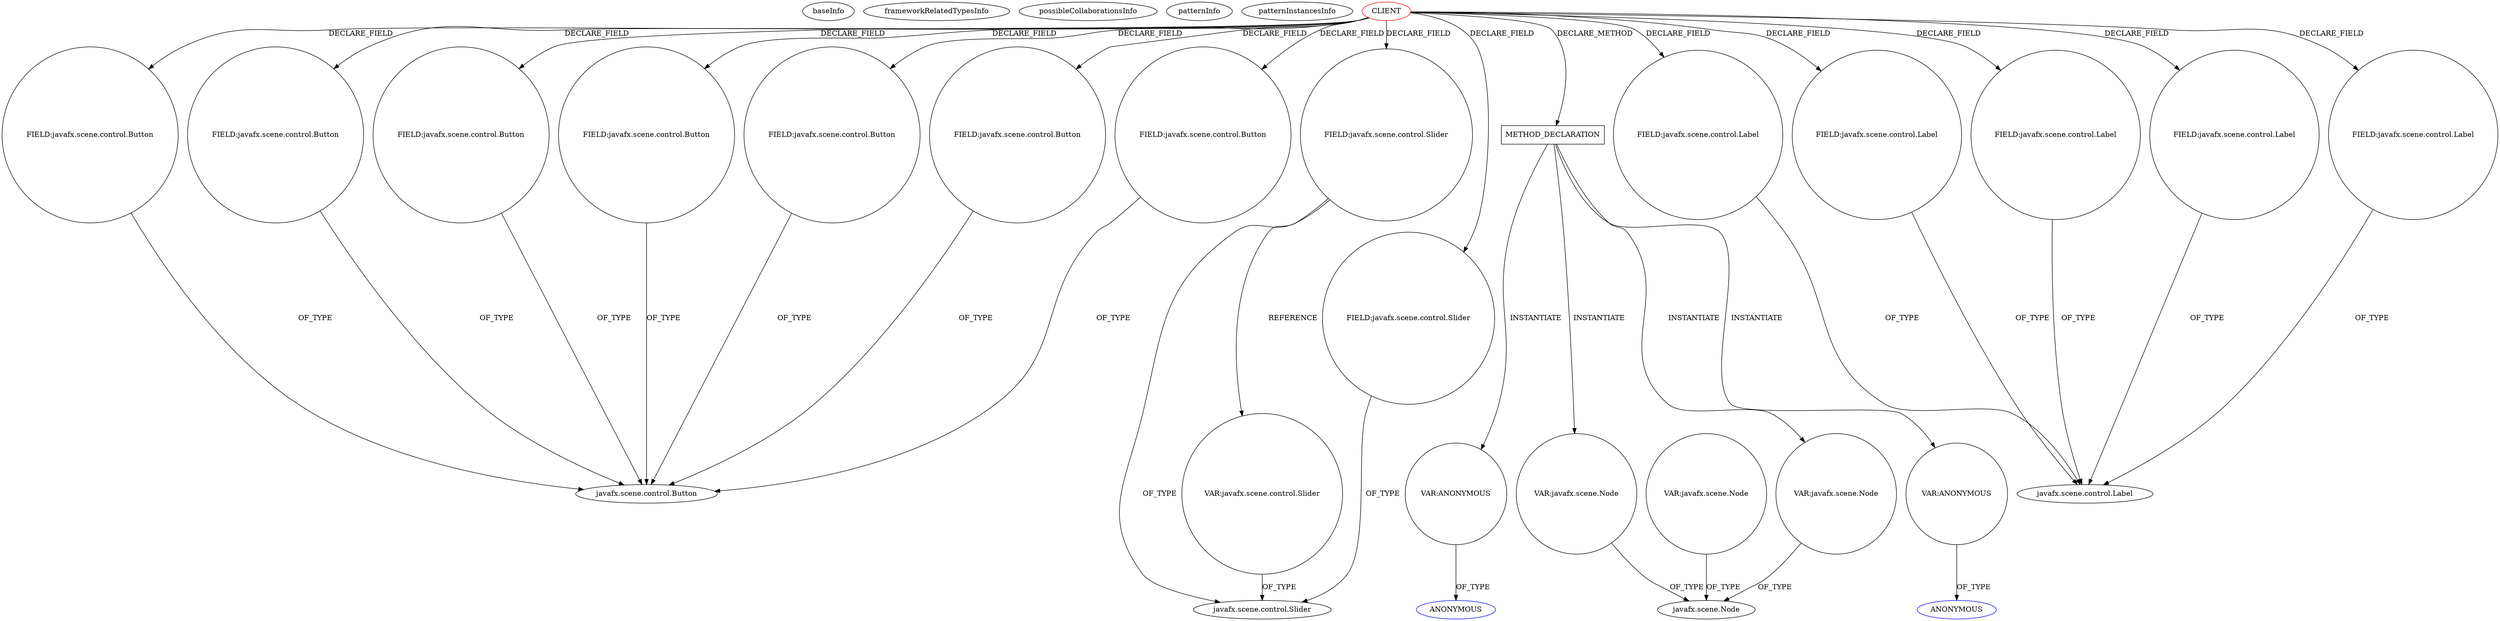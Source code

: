 digraph {
baseInfo[graphId=1201,category="pattern",isAnonymous=false,possibleRelation=false]
frameworkRelatedTypesInfo[]
possibleCollaborationsInfo[]
patternInfo[frequency=2.0,patternRootClient=0]
patternInstancesInfo[0="candybibby-Snake~/candybibby-Snake/Snake-master/src/graphicsJavaFX/Controller.java~Controller~2239",1="if12b051-SWP_Paint~/if12b051-SWP_Paint/SWP_Paint-master/SWP_Paint/src/gui/MainController.java~MainController~3089"]
41[label="javafx.scene.control.Slider",vertexType="FRAMEWORK_CLASS_TYPE",isFrameworkType=false]
78[label="FIELD:javafx.scene.control.Slider",vertexType="FIELD_DECLARATION",isFrameworkType=false,shape=circle]
0[label="CLIENT",vertexType="ROOT_CLIENT_CLASS_DECLARATION",isFrameworkType=false,color=red]
14[label="FIELD:javafx.scene.control.Button",vertexType="FIELD_DECLARATION",isFrameworkType=false,shape=circle]
6[label="FIELD:javafx.scene.control.Button",vertexType="FIELD_DECLARATION",isFrameworkType=false,shape=circle]
60[label="FIELD:javafx.scene.control.Button",vertexType="FIELD_DECLARATION",isFrameworkType=false,shape=circle]
12[label="FIELD:javafx.scene.control.Button",vertexType="FIELD_DECLARATION",isFrameworkType=false,shape=circle]
42[label="FIELD:javafx.scene.control.Button",vertexType="FIELD_DECLARATION",isFrameworkType=false,shape=circle]
62[label="FIELD:javafx.scene.control.Button",vertexType="FIELD_DECLARATION",isFrameworkType=false,shape=circle]
58[label="FIELD:javafx.scene.control.Button",vertexType="FIELD_DECLARATION",isFrameworkType=false,shape=circle]
243[label="VAR:javafx.scene.control.Slider",vertexType="VARIABLE_EXPRESION",isFrameworkType=false,shape=circle]
40[label="FIELD:javafx.scene.control.Slider",vertexType="FIELD_DECLARATION",isFrameworkType=false,shape=circle]
128[label="METHOD_DECLARATION",vertexType="CLIENT_METHOD_DECLARATION",isFrameworkType=false,shape=box]
74[label="FIELD:javafx.scene.control.Label",vertexType="FIELD_DECLARATION",isFrameworkType=false,shape=circle]
37[label="javafx.scene.control.Label",vertexType="FRAMEWORK_CLASS_TYPE",isFrameworkType=false]
36[label="FIELD:javafx.scene.control.Label",vertexType="FIELD_DECLARATION",isFrameworkType=false,shape=circle]
70[label="FIELD:javafx.scene.control.Label",vertexType="FIELD_DECLARATION",isFrameworkType=false,shape=circle]
72[label="FIELD:javafx.scene.control.Label",vertexType="FIELD_DECLARATION",isFrameworkType=false,shape=circle]
66[label="FIELD:javafx.scene.control.Label",vertexType="FIELD_DECLARATION",isFrameworkType=false,shape=circle]
7[label="javafx.scene.control.Button",vertexType="FRAMEWORK_CLASS_TYPE",isFrameworkType=false]
146[label="VAR:javafx.scene.Node",vertexType="VARIABLE_EXPRESION",isFrameworkType=false,shape=circle]
97[label="javafx.scene.Node",vertexType="FRAMEWORK_CLASS_TYPE",isFrameworkType=false]
95[label="VAR:javafx.scene.Node",vertexType="VARIABLE_EXPRESION",isFrameworkType=false,shape=circle]
136[label="VAR:javafx.scene.Node",vertexType="VARIABLE_EXPRESION",isFrameworkType=false,shape=circle]
143[label="VAR:ANONYMOUS",vertexType="VARIABLE_EXPRESION",isFrameworkType=false,shape=circle]
144[label="ANONYMOUS",vertexType="REFERENCE_ANONYMOUS_DECLARATION",isFrameworkType=false,color=blue]
133[label="VAR:ANONYMOUS",vertexType="VARIABLE_EXPRESION",isFrameworkType=false,shape=circle]
134[label="ANONYMOUS",vertexType="REFERENCE_ANONYMOUS_DECLARATION",isFrameworkType=false,color=blue]
0->70[label="DECLARE_FIELD"]
36->37[label="OF_TYPE"]
66->37[label="OF_TYPE"]
0->72[label="DECLARE_FIELD"]
136->97[label="OF_TYPE"]
0->60[label="DECLARE_FIELD"]
146->97[label="OF_TYPE"]
58->7[label="OF_TYPE"]
128->136[label="INSTANTIATE"]
128->143[label="INSTANTIATE"]
0->74[label="DECLARE_FIELD"]
74->37[label="OF_TYPE"]
0->6[label="DECLARE_FIELD"]
0->78[label="DECLARE_FIELD"]
6->7[label="OF_TYPE"]
78->41[label="OF_TYPE"]
70->37[label="OF_TYPE"]
14->7[label="OF_TYPE"]
62->7[label="OF_TYPE"]
0->40[label="DECLARE_FIELD"]
128->146[label="INSTANTIATE"]
40->41[label="OF_TYPE"]
0->42[label="DECLARE_FIELD"]
0->58[label="DECLARE_FIELD"]
0->128[label="DECLARE_METHOD"]
72->37[label="OF_TYPE"]
0->12[label="DECLARE_FIELD"]
42->7[label="OF_TYPE"]
0->14[label="DECLARE_FIELD"]
243->41[label="OF_TYPE"]
40->243[label="REFERENCE"]
0->62[label="DECLARE_FIELD"]
12->7[label="OF_TYPE"]
95->97[label="OF_TYPE"]
143->144[label="OF_TYPE"]
60->7[label="OF_TYPE"]
0->66[label="DECLARE_FIELD"]
133->134[label="OF_TYPE"]
128->133[label="INSTANTIATE"]
0->36[label="DECLARE_FIELD"]
}
